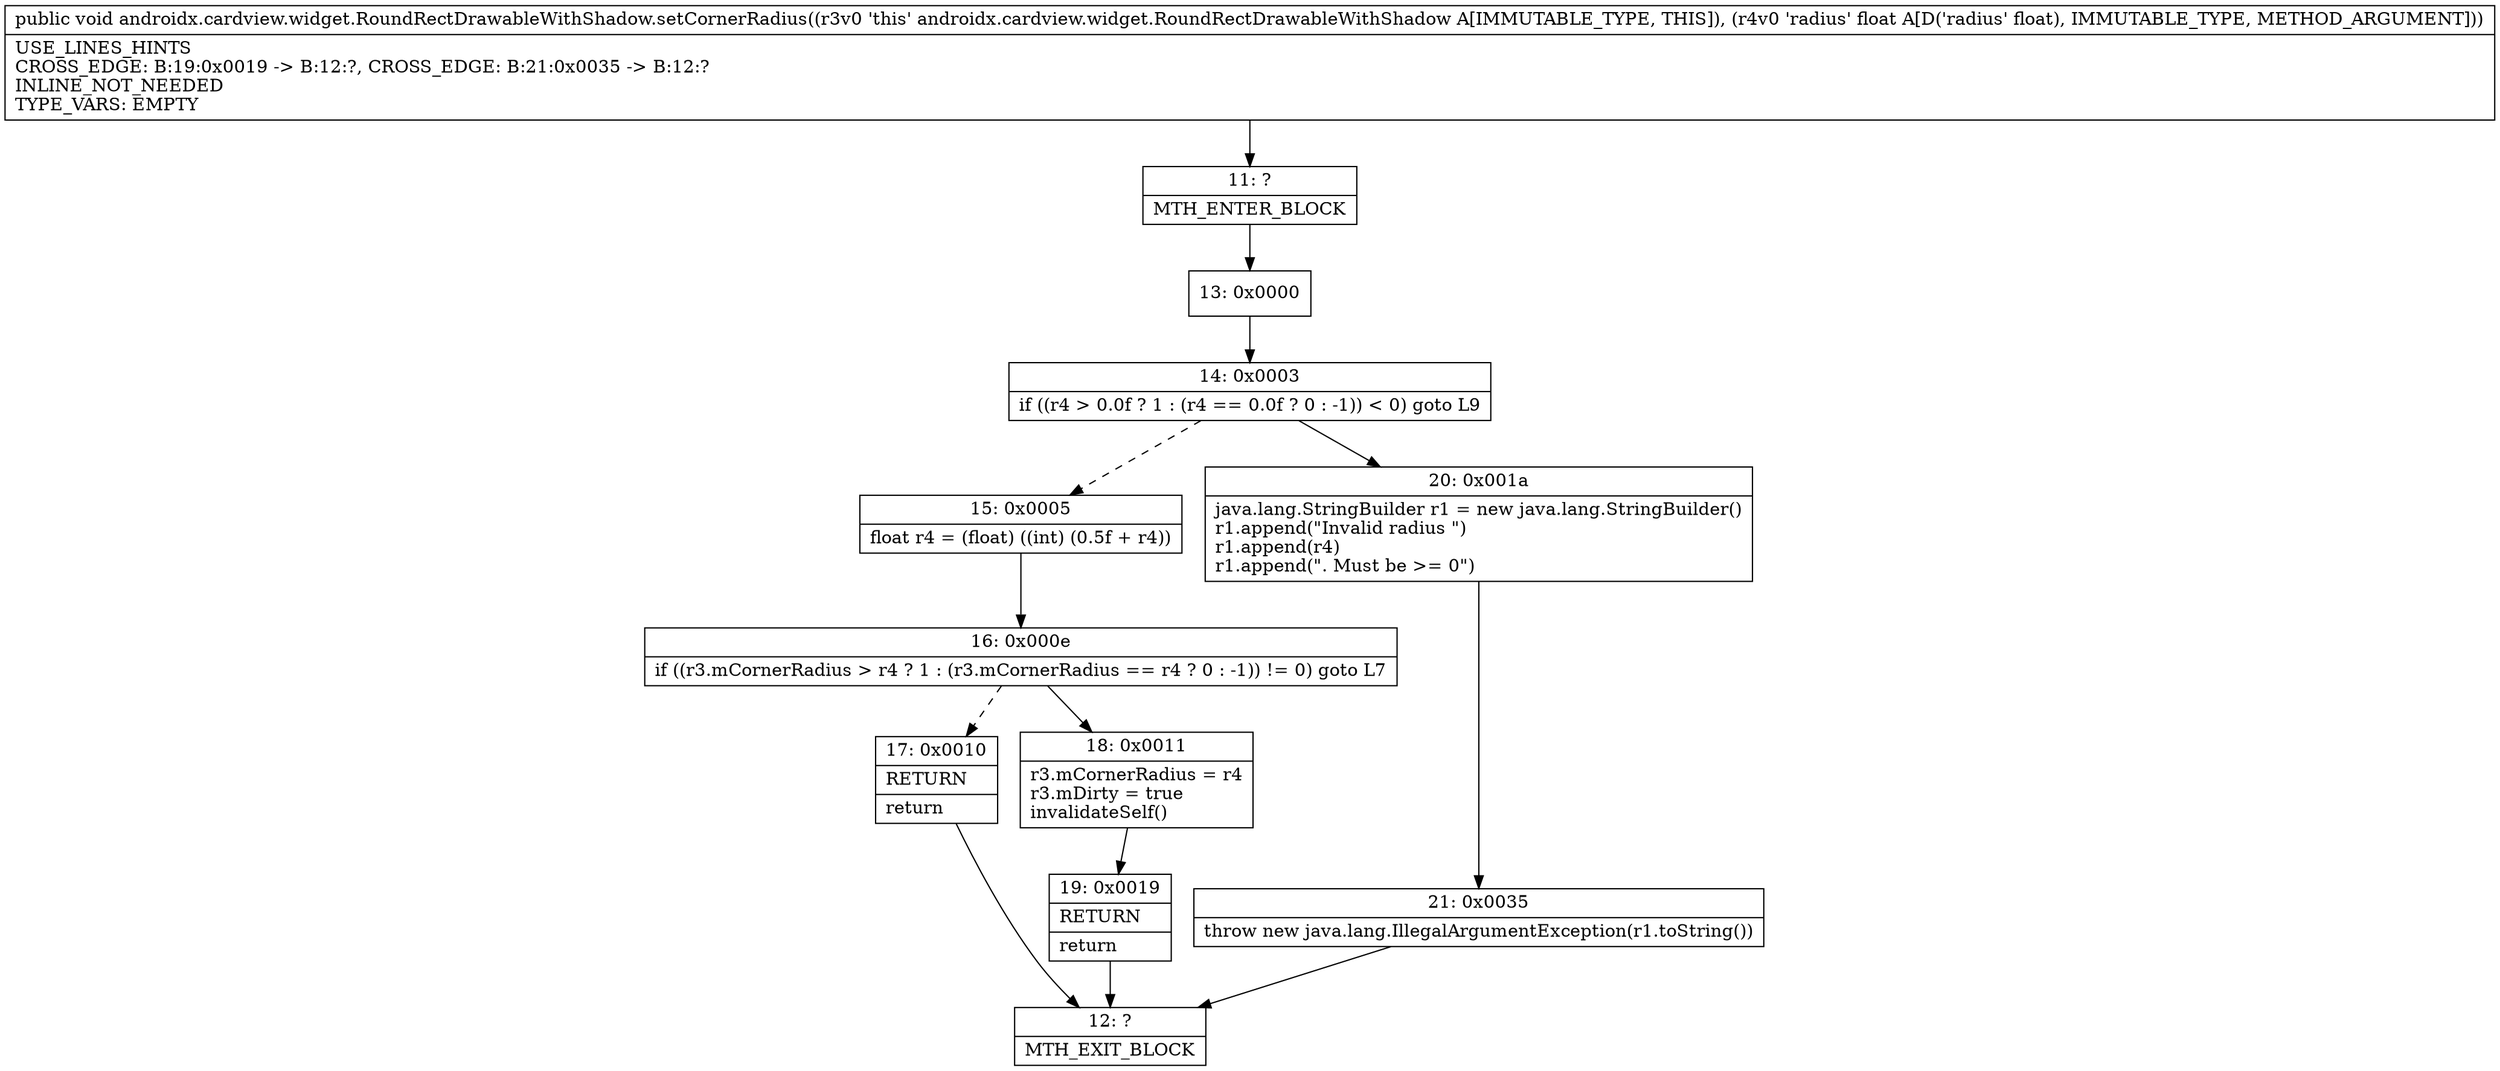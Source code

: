 digraph "CFG forandroidx.cardview.widget.RoundRectDrawableWithShadow.setCornerRadius(F)V" {
Node_11 [shape=record,label="{11\:\ ?|MTH_ENTER_BLOCK\l}"];
Node_13 [shape=record,label="{13\:\ 0x0000}"];
Node_14 [shape=record,label="{14\:\ 0x0003|if ((r4 \> 0.0f ? 1 : (r4 == 0.0f ? 0 : \-1)) \< 0) goto L9\l}"];
Node_15 [shape=record,label="{15\:\ 0x0005|float r4 = (float) ((int) (0.5f + r4))\l}"];
Node_16 [shape=record,label="{16\:\ 0x000e|if ((r3.mCornerRadius \> r4 ? 1 : (r3.mCornerRadius == r4 ? 0 : \-1)) != 0) goto L7\l}"];
Node_17 [shape=record,label="{17\:\ 0x0010|RETURN\l|return\l}"];
Node_12 [shape=record,label="{12\:\ ?|MTH_EXIT_BLOCK\l}"];
Node_18 [shape=record,label="{18\:\ 0x0011|r3.mCornerRadius = r4\lr3.mDirty = true\linvalidateSelf()\l}"];
Node_19 [shape=record,label="{19\:\ 0x0019|RETURN\l|return\l}"];
Node_20 [shape=record,label="{20\:\ 0x001a|java.lang.StringBuilder r1 = new java.lang.StringBuilder()\lr1.append(\"Invalid radius \")\lr1.append(r4)\lr1.append(\". Must be \>= 0\")\l}"];
Node_21 [shape=record,label="{21\:\ 0x0035|throw new java.lang.IllegalArgumentException(r1.toString())\l}"];
MethodNode[shape=record,label="{public void androidx.cardview.widget.RoundRectDrawableWithShadow.setCornerRadius((r3v0 'this' androidx.cardview.widget.RoundRectDrawableWithShadow A[IMMUTABLE_TYPE, THIS]), (r4v0 'radius' float A[D('radius' float), IMMUTABLE_TYPE, METHOD_ARGUMENT]))  | USE_LINES_HINTS\lCROSS_EDGE: B:19:0x0019 \-\> B:12:?, CROSS_EDGE: B:21:0x0035 \-\> B:12:?\lINLINE_NOT_NEEDED\lTYPE_VARS: EMPTY\l}"];
MethodNode -> Node_11;Node_11 -> Node_13;
Node_13 -> Node_14;
Node_14 -> Node_15[style=dashed];
Node_14 -> Node_20;
Node_15 -> Node_16;
Node_16 -> Node_17[style=dashed];
Node_16 -> Node_18;
Node_17 -> Node_12;
Node_18 -> Node_19;
Node_19 -> Node_12;
Node_20 -> Node_21;
Node_21 -> Node_12;
}

